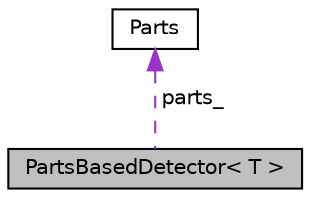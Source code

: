 digraph "PartsBasedDetector&lt; T &gt;"
{
  edge [fontname="Helvetica",fontsize="10",labelfontname="Helvetica",labelfontsize="10"];
  node [fontname="Helvetica",fontsize="10",shape=record];
  Node1 [label="PartsBasedDetector\< T \>",height=0.2,width=0.4,color="black", fillcolor="grey75", style="filled", fontcolor="black"];
  Node2 -> Node1 [dir="back",color="darkorchid3",fontsize="10",style="dashed",label=" parts_" ,fontname="Helvetica"];
  Node2 [label="Parts",height=0.2,width=0.4,color="black", fillcolor="white", style="filled",URL="$classParts.html",tooltip="a monolithic collection of part parameters "];
}
